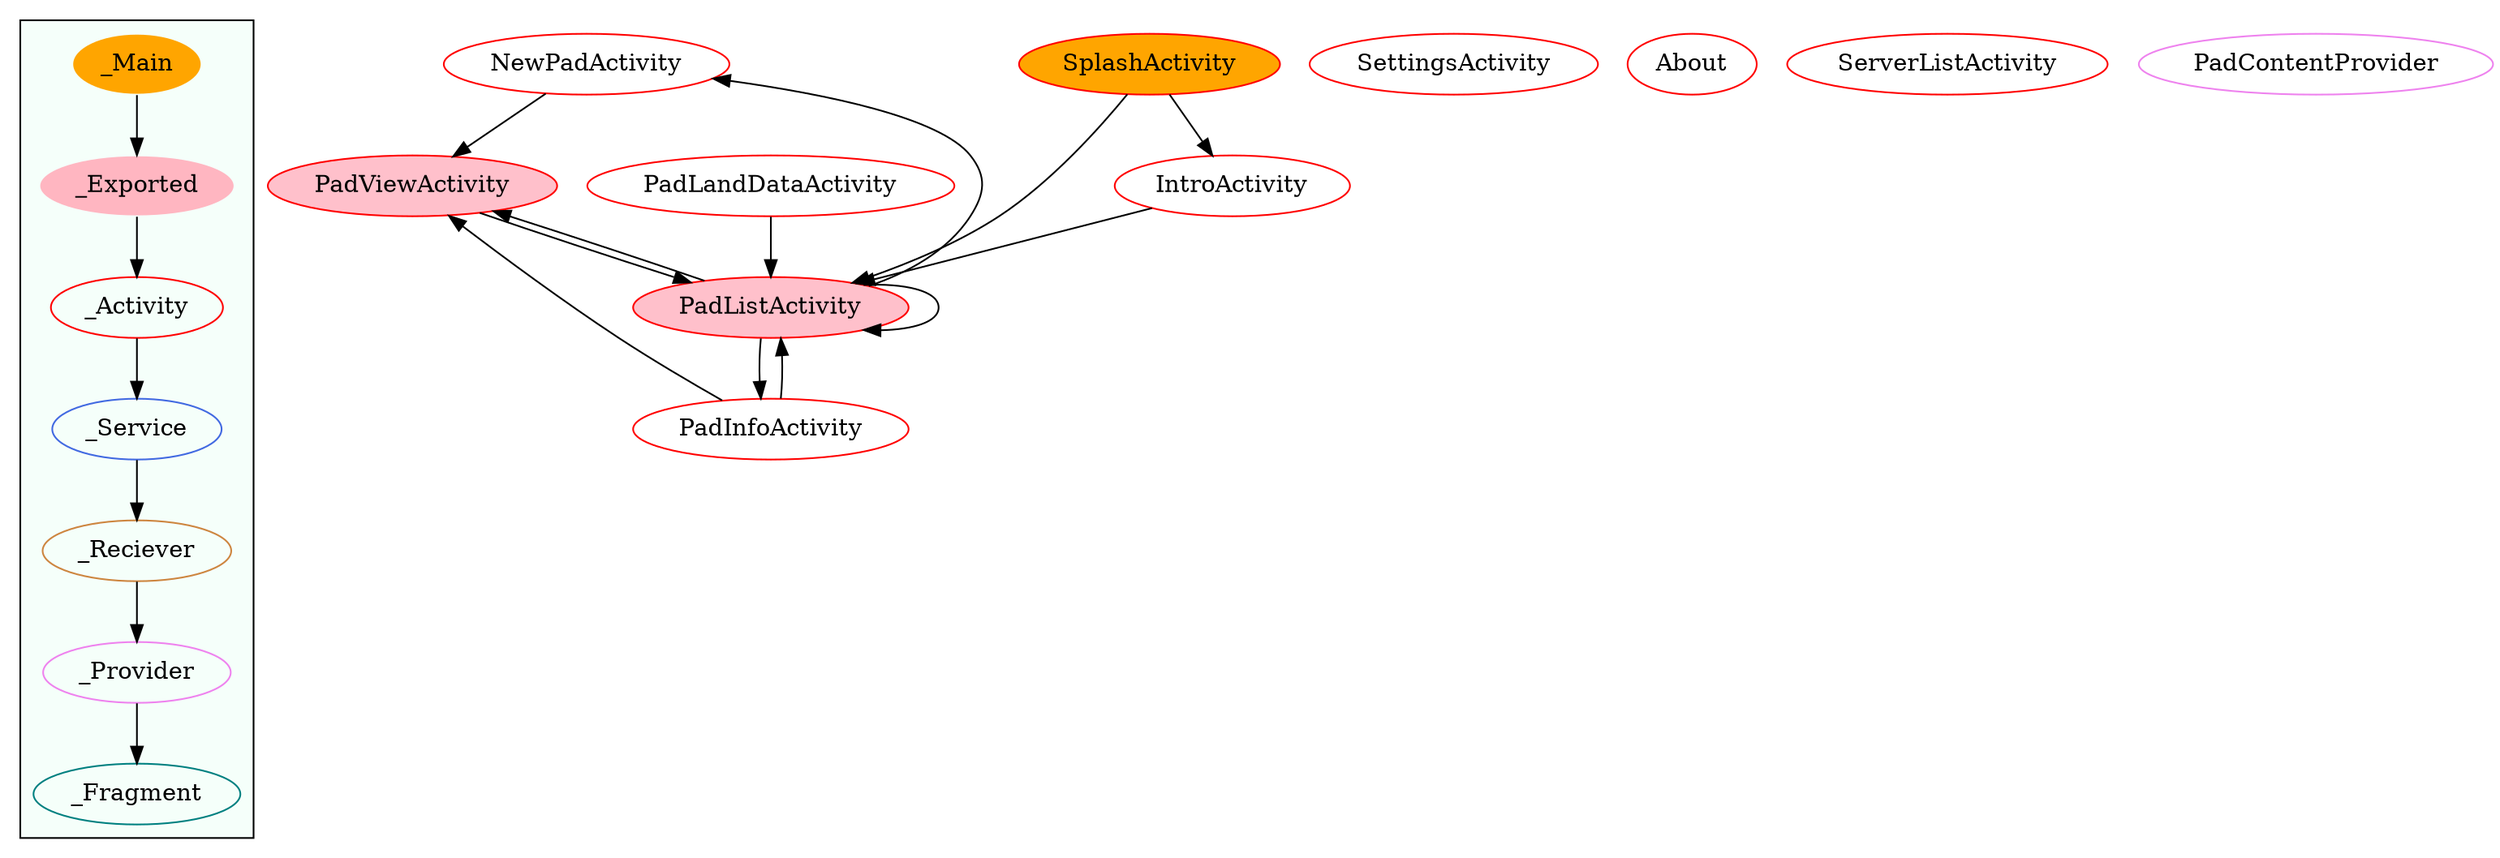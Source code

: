 digraph G {
subgraph cluster_legend{ 
bgcolor=mintcream;
_Activity[color = red];
_Service[color = royalblue];
_Provider[color = violet];
_Reciever[color = peru];
_Fragment[color = teal];
_Main[style=filled, fillcolor=orange, color = mintcream];
_Exported[style=filled, fillcolor=lightpink, color = mintcream];
_Main -> _Exported -> _Activity -> _Service -> _Reciever -> _Provider -> _Fragment; 
}
NewPadActivity[color = red];
PadLandDataActivity[color = red];
SplashActivity[style=filled, fillcolor=orange, color = red];
SettingsActivity[color = red];
PadViewActivity[style=filled, fillcolor=pink, color = red];
PadInfoActivity[color = red];
IntroActivity[color = red];
PadListActivity[style=filled, fillcolor=pink, color = red];
About[color = red];
ServerListActivity[color = red];
PadContentProvider[color = violet];
NewPadActivity->PadViewActivity;
PadLandDataActivity->PadListActivity;
SplashActivity->IntroActivity;
SplashActivity->PadListActivity;
PadViewActivity->PadListActivity;
PadInfoActivity->PadViewActivity;
PadInfoActivity->PadListActivity;
IntroActivity->PadListActivity;
PadListActivity->PadInfoActivity;
PadListActivity->PadViewActivity;
PadListActivity->PadListActivity;
PadListActivity->NewPadActivity;
}
